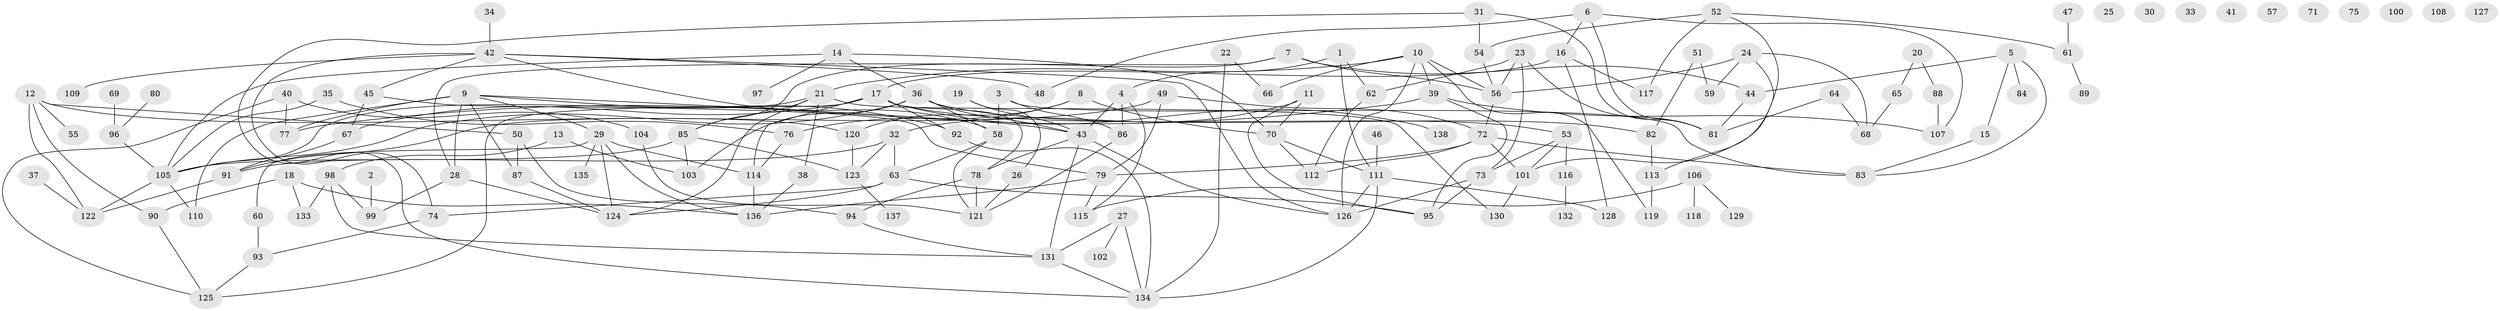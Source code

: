 // Generated by graph-tools (version 1.1) at 2025/40/03/09/25 04:40:47]
// undirected, 138 vertices, 208 edges
graph export_dot {
graph [start="1"]
  node [color=gray90,style=filled];
  1;
  2;
  3;
  4;
  5;
  6;
  7;
  8;
  9;
  10;
  11;
  12;
  13;
  14;
  15;
  16;
  17;
  18;
  19;
  20;
  21;
  22;
  23;
  24;
  25;
  26;
  27;
  28;
  29;
  30;
  31;
  32;
  33;
  34;
  35;
  36;
  37;
  38;
  39;
  40;
  41;
  42;
  43;
  44;
  45;
  46;
  47;
  48;
  49;
  50;
  51;
  52;
  53;
  54;
  55;
  56;
  57;
  58;
  59;
  60;
  61;
  62;
  63;
  64;
  65;
  66;
  67;
  68;
  69;
  70;
  71;
  72;
  73;
  74;
  75;
  76;
  77;
  78;
  79;
  80;
  81;
  82;
  83;
  84;
  85;
  86;
  87;
  88;
  89;
  90;
  91;
  92;
  93;
  94;
  95;
  96;
  97;
  98;
  99;
  100;
  101;
  102;
  103;
  104;
  105;
  106;
  107;
  108;
  109;
  110;
  111;
  112;
  113;
  114;
  115;
  116;
  117;
  118;
  119;
  120;
  121;
  122;
  123;
  124;
  125;
  126;
  127;
  128;
  129;
  130;
  131;
  132;
  133;
  134;
  135;
  136;
  137;
  138;
  1 -- 4;
  1 -- 62;
  1 -- 111;
  2 -- 99;
  3 -- 58;
  3 -- 83;
  3 -- 86;
  4 -- 43;
  4 -- 86;
  4 -- 115;
  5 -- 15;
  5 -- 44;
  5 -- 83;
  5 -- 84;
  6 -- 16;
  6 -- 48;
  6 -- 81;
  6 -- 107;
  7 -- 28;
  7 -- 44;
  7 -- 56;
  7 -- 85;
  8 -- 70;
  8 -- 76;
  8 -- 120;
  9 -- 28;
  9 -- 29;
  9 -- 43;
  9 -- 77;
  9 -- 87;
  9 -- 92;
  9 -- 110;
  10 -- 21;
  10 -- 39;
  10 -- 56;
  10 -- 66;
  10 -- 119;
  10 -- 126;
  11 -- 32;
  11 -- 70;
  11 -- 95;
  12 -- 50;
  12 -- 55;
  12 -- 90;
  12 -- 120;
  12 -- 122;
  13 -- 98;
  13 -- 103;
  14 -- 36;
  14 -- 70;
  14 -- 97;
  14 -- 105;
  15 -- 83;
  16 -- 17;
  16 -- 117;
  16 -- 128;
  17 -- 53;
  17 -- 67;
  17 -- 78;
  17 -- 92;
  17 -- 114;
  17 -- 125;
  17 -- 138;
  18 -- 90;
  18 -- 133;
  18 -- 136;
  19 -- 26;
  19 -- 43;
  20 -- 65;
  20 -- 88;
  21 -- 38;
  21 -- 85;
  21 -- 105;
  21 -- 124;
  21 -- 130;
  22 -- 66;
  22 -- 134;
  23 -- 56;
  23 -- 62;
  23 -- 73;
  23 -- 81;
  24 -- 56;
  24 -- 59;
  24 -- 68;
  24 -- 101;
  26 -- 121;
  27 -- 102;
  27 -- 131;
  27 -- 134;
  28 -- 99;
  28 -- 124;
  29 -- 60;
  29 -- 114;
  29 -- 124;
  29 -- 135;
  29 -- 136;
  31 -- 54;
  31 -- 81;
  31 -- 134;
  32 -- 63;
  32 -- 91;
  32 -- 123;
  34 -- 42;
  35 -- 76;
  35 -- 105;
  36 -- 43;
  36 -- 58;
  36 -- 82;
  36 -- 103;
  36 -- 105;
  37 -- 122;
  38 -- 136;
  39 -- 77;
  39 -- 95;
  39 -- 107;
  40 -- 77;
  40 -- 104;
  40 -- 125;
  42 -- 45;
  42 -- 48;
  42 -- 58;
  42 -- 74;
  42 -- 109;
  42 -- 126;
  43 -- 78;
  43 -- 126;
  43 -- 131;
  44 -- 81;
  45 -- 67;
  45 -- 79;
  46 -- 111;
  47 -- 61;
  49 -- 72;
  49 -- 79;
  49 -- 91;
  50 -- 87;
  50 -- 94;
  51 -- 59;
  51 -- 82;
  52 -- 54;
  52 -- 61;
  52 -- 113;
  52 -- 117;
  53 -- 73;
  53 -- 101;
  53 -- 116;
  54 -- 56;
  56 -- 72;
  58 -- 63;
  58 -- 121;
  60 -- 93;
  61 -- 89;
  62 -- 112;
  63 -- 74;
  63 -- 95;
  63 -- 124;
  64 -- 68;
  64 -- 81;
  65 -- 68;
  67 -- 91;
  69 -- 96;
  70 -- 111;
  70 -- 112;
  72 -- 79;
  72 -- 83;
  72 -- 101;
  72 -- 112;
  73 -- 95;
  73 -- 126;
  74 -- 93;
  76 -- 114;
  78 -- 94;
  78 -- 121;
  79 -- 115;
  79 -- 136;
  80 -- 96;
  82 -- 113;
  85 -- 103;
  85 -- 105;
  85 -- 123;
  86 -- 121;
  87 -- 124;
  88 -- 107;
  90 -- 125;
  91 -- 122;
  92 -- 134;
  93 -- 125;
  94 -- 131;
  96 -- 105;
  98 -- 99;
  98 -- 131;
  98 -- 133;
  101 -- 130;
  104 -- 121;
  105 -- 110;
  105 -- 122;
  106 -- 115;
  106 -- 118;
  106 -- 129;
  111 -- 126;
  111 -- 128;
  111 -- 134;
  113 -- 119;
  114 -- 136;
  116 -- 132;
  120 -- 123;
  123 -- 137;
  131 -- 134;
}
